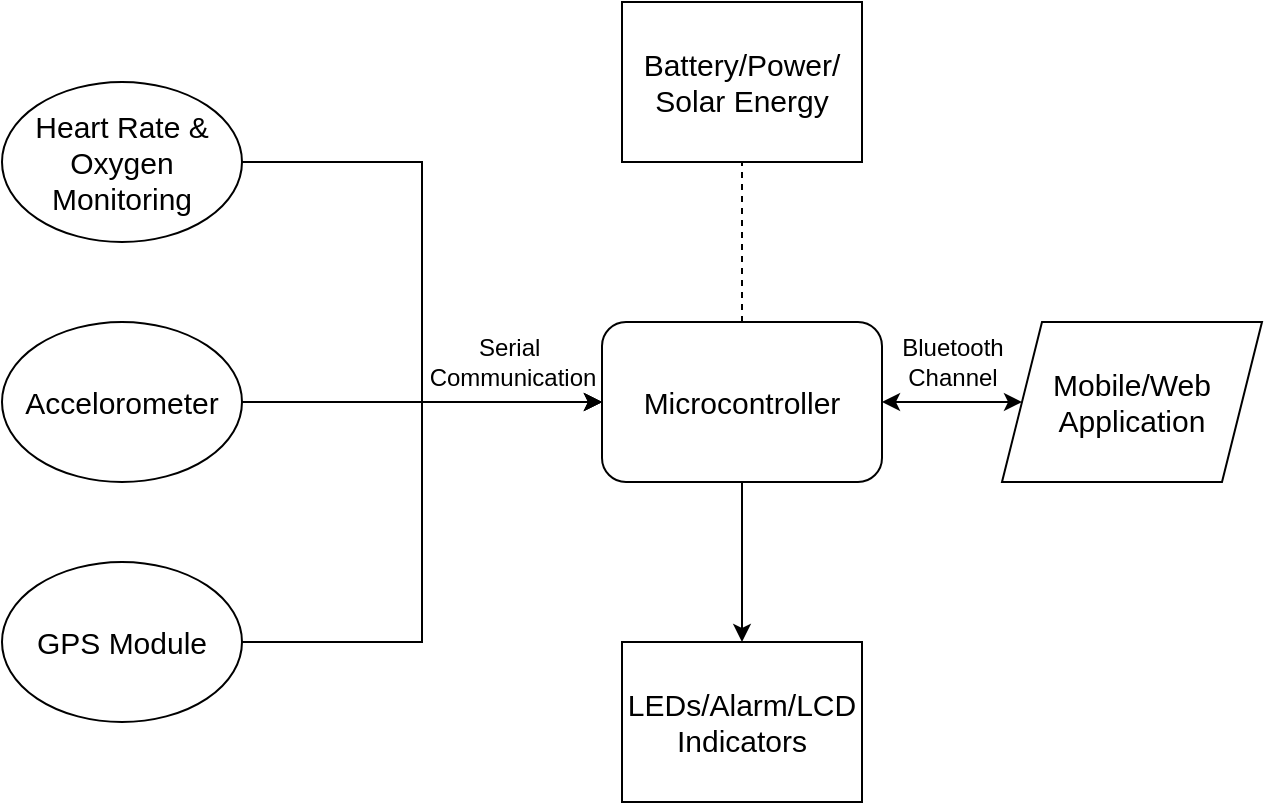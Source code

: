 <mxfile version="21.7.4" type="device">
  <diagram name="Page-1" id="0ZesfyIDuIWbmdD92vio">
    <mxGraphModel dx="1035" dy="525" grid="1" gridSize="10" guides="1" tooltips="1" connect="1" arrows="1" fold="1" page="1" pageScale="1" pageWidth="850" pageHeight="1100" math="0" shadow="0">
      <root>
        <mxCell id="0" />
        <mxCell id="1" parent="0" />
        <mxCell id="d8152thZWQ4N2gOU_JTU-28" style="edgeStyle=orthogonalEdgeStyle;rounded=0;orthogonalLoop=1;jettySize=auto;html=1;exitX=0.5;exitY=1;exitDx=0;exitDy=0;entryX=0.5;entryY=0;entryDx=0;entryDy=0;" edge="1" parent="1" source="d8152thZWQ4N2gOU_JTU-1" target="d8152thZWQ4N2gOU_JTU-27">
          <mxGeometry relative="1" as="geometry" />
        </mxCell>
        <mxCell id="d8152thZWQ4N2gOU_JTU-1" value="Microcontroller" style="rounded=1;whiteSpace=wrap;html=1;fontSize=15;" vertex="1" parent="1">
          <mxGeometry x="390" y="200" width="140" height="80" as="geometry" />
        </mxCell>
        <mxCell id="d8152thZWQ4N2gOU_JTU-16" style="edgeStyle=orthogonalEdgeStyle;rounded=0;orthogonalLoop=1;jettySize=auto;html=1;exitX=1;exitY=0.5;exitDx=0;exitDy=0;entryX=0;entryY=0.5;entryDx=0;entryDy=0;" edge="1" parent="1" source="d8152thZWQ4N2gOU_JTU-2" target="d8152thZWQ4N2gOU_JTU-1">
          <mxGeometry relative="1" as="geometry" />
        </mxCell>
        <mxCell id="d8152thZWQ4N2gOU_JTU-2" value="Heart Rate &amp;amp; Oxygen Monitoring" style="ellipse;whiteSpace=wrap;html=1;fontSize=15;" vertex="1" parent="1">
          <mxGeometry x="90" y="80" width="120" height="80" as="geometry" />
        </mxCell>
        <mxCell id="d8152thZWQ4N2gOU_JTU-17" style="edgeStyle=orthogonalEdgeStyle;rounded=0;orthogonalLoop=1;jettySize=auto;html=1;exitX=1;exitY=0.5;exitDx=0;exitDy=0;entryX=0;entryY=0.5;entryDx=0;entryDy=0;" edge="1" parent="1" source="d8152thZWQ4N2gOU_JTU-3" target="d8152thZWQ4N2gOU_JTU-1">
          <mxGeometry relative="1" as="geometry" />
        </mxCell>
        <mxCell id="d8152thZWQ4N2gOU_JTU-3" value="Accelorometer" style="ellipse;whiteSpace=wrap;html=1;fontSize=15;" vertex="1" parent="1">
          <mxGeometry x="90" y="200" width="120" height="80" as="geometry" />
        </mxCell>
        <mxCell id="d8152thZWQ4N2gOU_JTU-18" style="edgeStyle=orthogonalEdgeStyle;rounded=0;orthogonalLoop=1;jettySize=auto;html=1;exitX=1;exitY=0.5;exitDx=0;exitDy=0;entryX=0;entryY=0.5;entryDx=0;entryDy=0;" edge="1" parent="1" source="d8152thZWQ4N2gOU_JTU-4" target="d8152thZWQ4N2gOU_JTU-1">
          <mxGeometry relative="1" as="geometry" />
        </mxCell>
        <mxCell id="d8152thZWQ4N2gOU_JTU-4" value="GPS Module" style="ellipse;whiteSpace=wrap;html=1;fontSize=15;" vertex="1" parent="1">
          <mxGeometry x="90" y="320" width="120" height="80" as="geometry" />
        </mxCell>
        <mxCell id="d8152thZWQ4N2gOU_JTU-19" value="Battery/Power/ Solar Energy" style="rounded=0;whiteSpace=wrap;html=1;fontSize=15;" vertex="1" parent="1">
          <mxGeometry x="400" y="40" width="120" height="80" as="geometry" />
        </mxCell>
        <mxCell id="d8152thZWQ4N2gOU_JTU-21" value="" style="endArrow=none;dashed=1;html=1;rounded=0;entryX=0.5;entryY=1;entryDx=0;entryDy=0;exitX=0.5;exitY=0;exitDx=0;exitDy=0;" edge="1" parent="1" source="d8152thZWQ4N2gOU_JTU-1" target="d8152thZWQ4N2gOU_JTU-19">
          <mxGeometry width="50" height="50" relative="1" as="geometry">
            <mxPoint x="400" y="260" as="sourcePoint" />
            <mxPoint x="450" y="210" as="targetPoint" />
          </mxGeometry>
        </mxCell>
        <mxCell id="d8152thZWQ4N2gOU_JTU-22" value="Mobile/Web &lt;br style=&quot;font-size: 15px;&quot;&gt;Application" style="shape=parallelogram;perimeter=parallelogramPerimeter;whiteSpace=wrap;html=1;fixedSize=1;fontSize=15;" vertex="1" parent="1">
          <mxGeometry x="590" y="200" width="130" height="80" as="geometry" />
        </mxCell>
        <mxCell id="d8152thZWQ4N2gOU_JTU-23" value="" style="endArrow=classic;startArrow=classic;html=1;rounded=0;entryX=0;entryY=0.5;entryDx=0;entryDy=0;exitX=1;exitY=0.5;exitDx=0;exitDy=0;" edge="1" parent="1" source="d8152thZWQ4N2gOU_JTU-1" target="d8152thZWQ4N2gOU_JTU-22">
          <mxGeometry width="50" height="50" relative="1" as="geometry">
            <mxPoint x="400" y="260" as="sourcePoint" />
            <mxPoint x="450" y="210" as="targetPoint" />
          </mxGeometry>
        </mxCell>
        <mxCell id="d8152thZWQ4N2gOU_JTU-24" value="Bluetooth &lt;br&gt;Channel" style="text;html=1;align=center;verticalAlign=middle;resizable=0;points=[];autosize=1;strokeColor=none;fillColor=none;" vertex="1" parent="1">
          <mxGeometry x="530" y="200" width="70" height="40" as="geometry" />
        </mxCell>
        <mxCell id="d8152thZWQ4N2gOU_JTU-25" value="Serial&amp;nbsp;&lt;br&gt;Communication" style="text;html=1;align=center;verticalAlign=middle;resizable=0;points=[];autosize=1;strokeColor=none;fillColor=none;" vertex="1" parent="1">
          <mxGeometry x="290" y="200" width="110" height="40" as="geometry" />
        </mxCell>
        <mxCell id="d8152thZWQ4N2gOU_JTU-27" value="LEDs/Alarm/LCD&lt;br style=&quot;font-size: 15px;&quot;&gt;Indicators" style="rounded=0;whiteSpace=wrap;html=1;fontSize=15;" vertex="1" parent="1">
          <mxGeometry x="400" y="360" width="120" height="80" as="geometry" />
        </mxCell>
      </root>
    </mxGraphModel>
  </diagram>
</mxfile>
